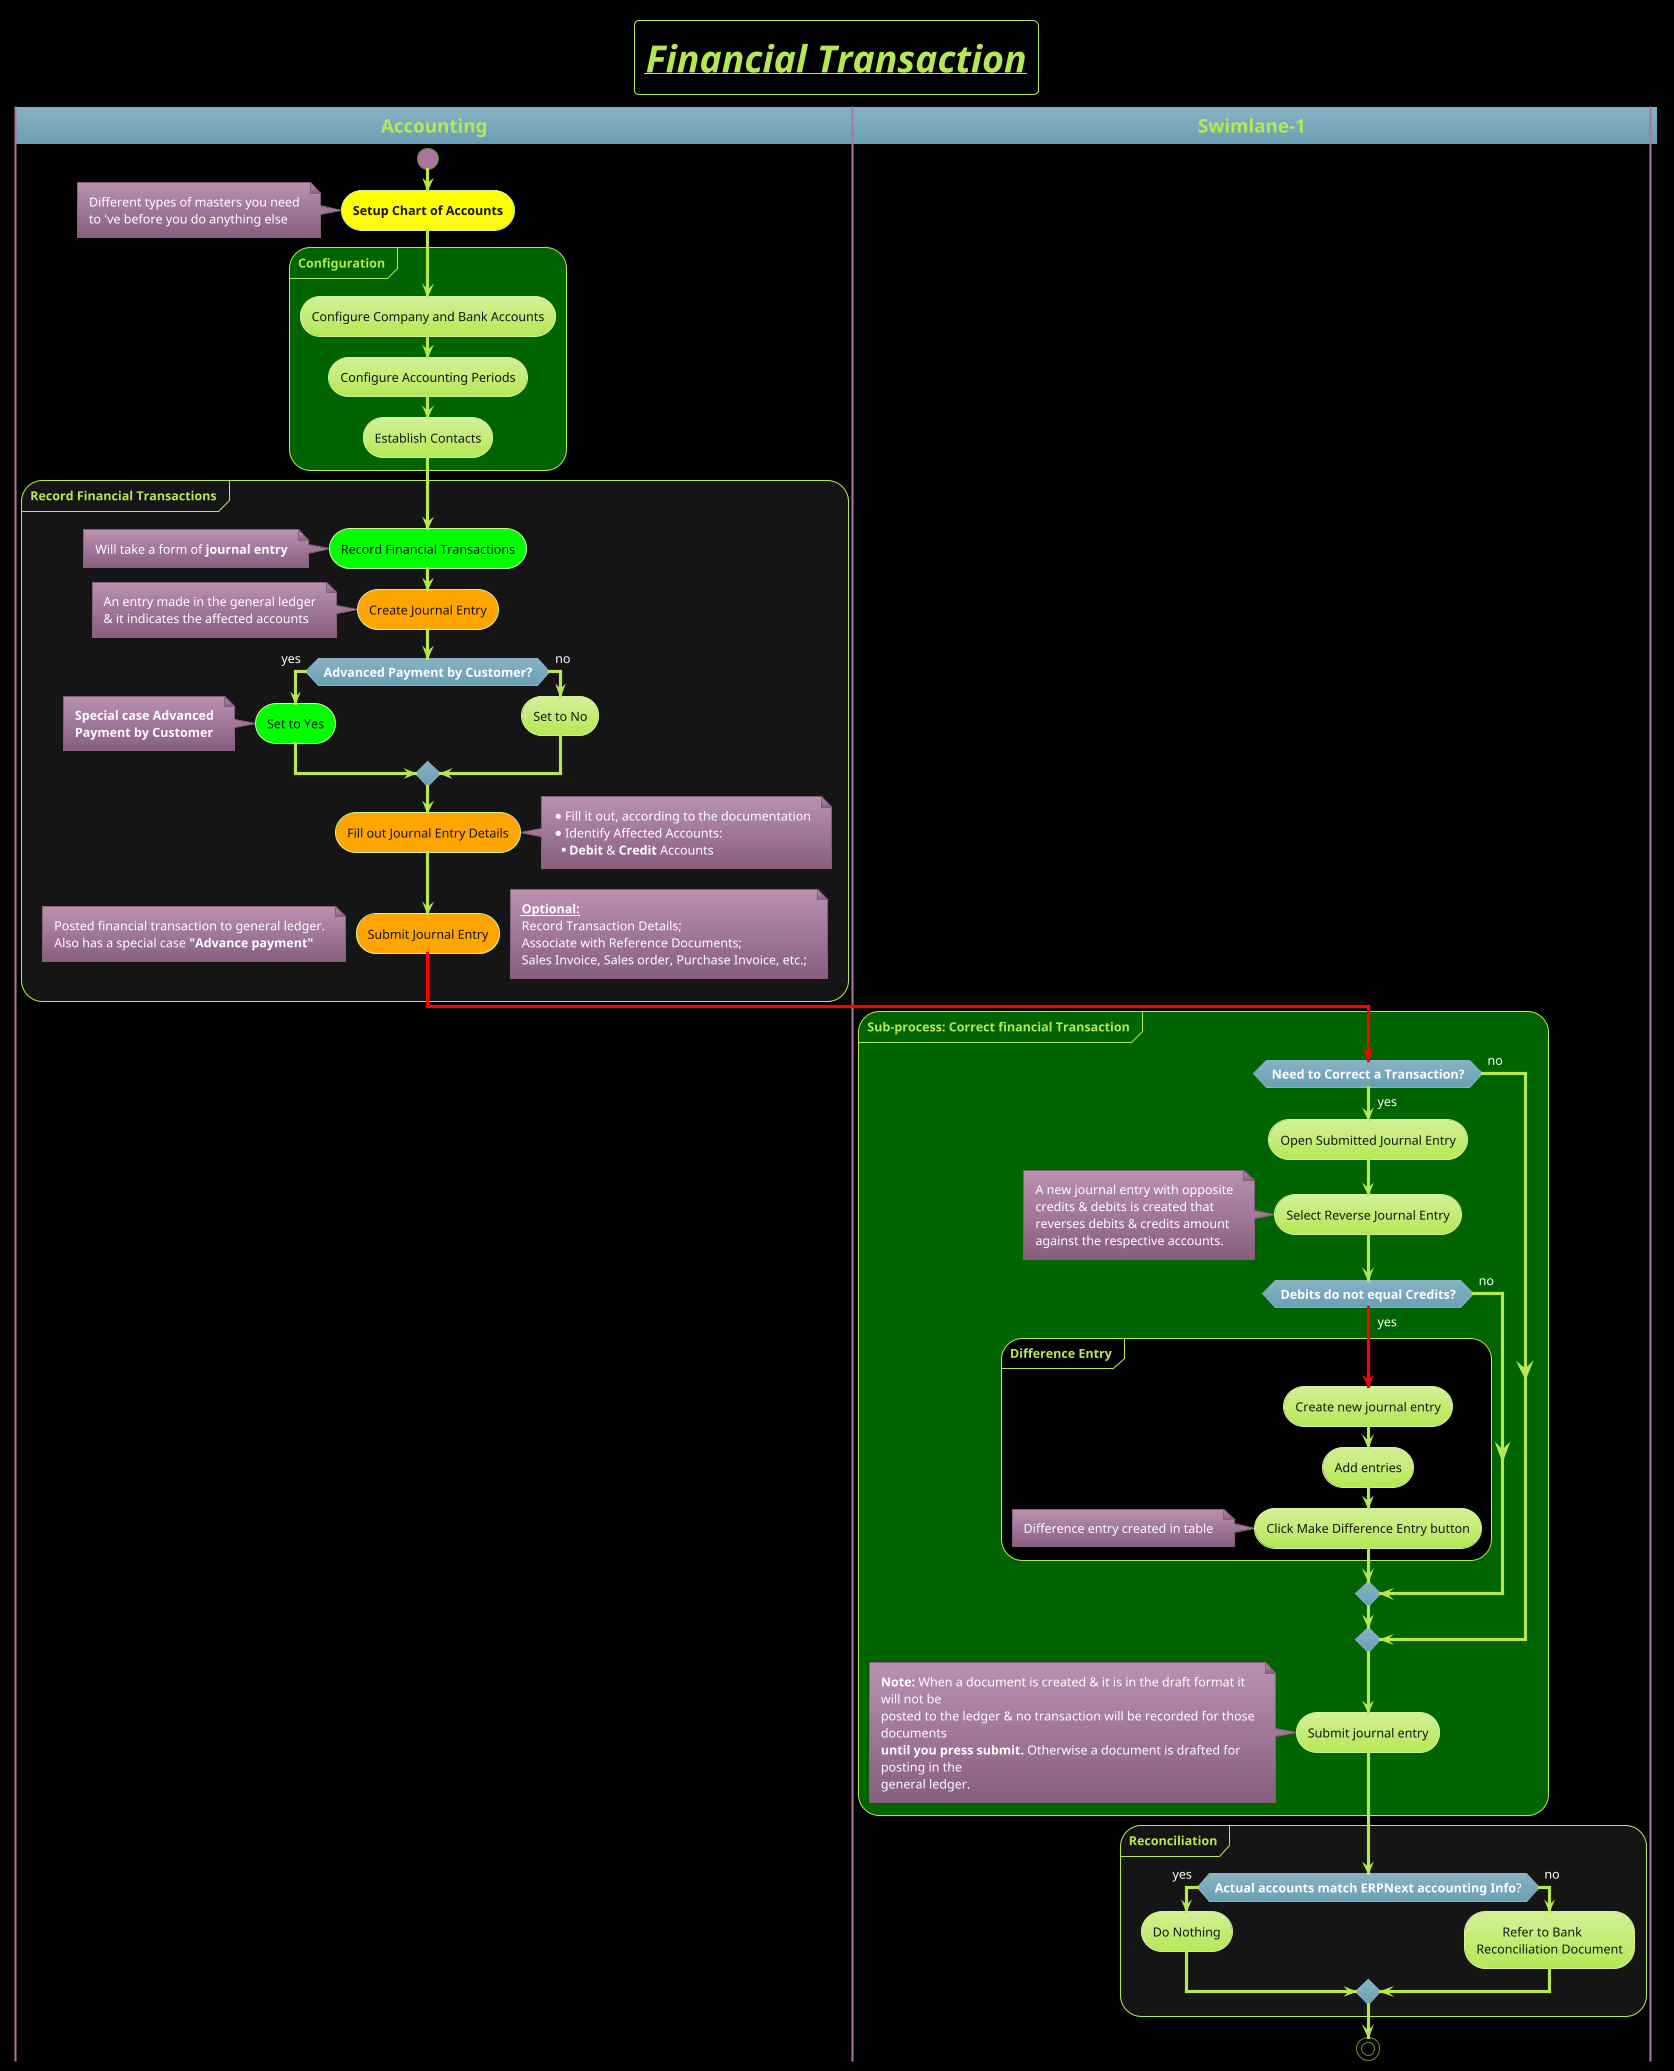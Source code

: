 @startuml
title = <i><u><b>Financial Transaction
!theme hacker
' Place the background color line after the theme
skinparam BackgroundColor #black
skinparam wrapwidth 360

|<b><size:18>Accounting|
start
#yellow:**Setup Chart of Accounts**;
note left: Different types of masters you need \nto 've before you do anything else

group **Configuration** #darkgreen

    :Configure Company and Bank Accounts;
    :Configure Accounting Periods;
    :Establish Contacts;

end group

group **Record Financial Transactions**

    #lime:Record Financial Transactions;
    note left: Will take a form of **journal entry**
    #orange:Create Journal Entry;
    note left: An entry made in the general ledger \n& it indicates the affected accounts

    if (**Advanced Payment by Customer?**) then (yes)
    #lime:Set to Yes;
    note left: **Special case Advanced** \n**Payment by Customer**
    else (no)
    :Set to No;
    endif

    #orange:Fill out Journal Entry Details;

    note right
    * Fill it out, according to the documentation
    *Identify Affected Accounts:
    ** **Debit** & **Credit** Accounts
    end note

    #orange:Submit Journal Entry;
    note left: Posted financial transaction to general ledger. \nAlso has a special case **"Advance payment"**
    note right: **__Optional:__ **\nRecord Transaction Details;\nAssociate with Reference Documents;\nSales Invoice, Sales order, Purchase Invoice, etc.;
    -[#red]->

end group

|<b><size:18>Swimlane-1|

group **Sub-process: Correct financial Transaction** #darkgreen
    if (**Need to Correct a Transaction?**) then (yes)
       :Open Submitted Journal Entry;
       :Select Reverse Journal Entry;
    note left
    A new journal entry with opposite
    credits & debits is created that
    reverses debits & credits amount
    against the respective accounts.
    end note
    if (**Debits do not equal Credits?**) then (yes)
    -[#red]->

group **Difference Entry** #black
    :Create new journal entry;
    :Add entries;
    :Click Make Difference Entry button;
    note left: Difference entry created in table


end group

    else (no)

  endif
    else (no)

endif

    :Submit journal entry;
    note left
    **Note:** When a document is created & it is in the draft format it will not be
    posted to the ledger & no transaction will be recorded for those  documents
    **until you press submit.** Otherwise a document is drafted for posting in the
    general ledger.
    end note

end group

group **Reconciliation**
    if (**Actual accounts match ERPNext accounting Info**?) is (yes) then
      :Do Nothing;
    else (no)
      :\tRefer to Bank \nReconciliation Document;
    endif
end group

stop

@enduml
